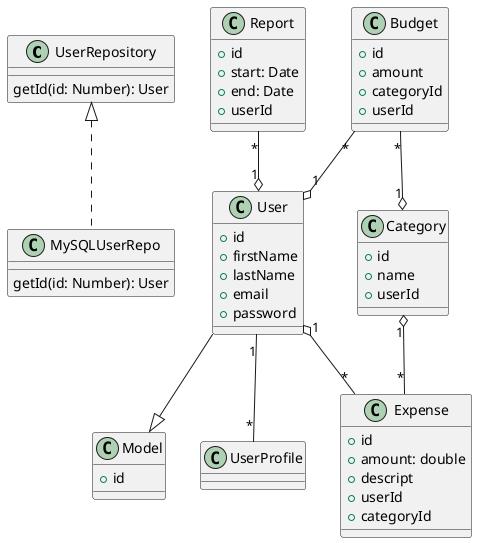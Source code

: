 @startuml

class UserRepository {
    getId(id: Number): User
}

class MySQLUserRepo {
 getId(id: Number): User
}

class Model {
    + id
}

class UserProfile {

}

class User {
    + id
    + firstName
    + lastName
    + email
    + password
}

class Expense {
    + id
    + amount: double
    + descript
    + userId
    + categoryId
}

class Category {
    + id
    + name
    + userId
}

class Budget {
    + id
    + amount
    + categoryId
    + userId
}

class Report {
    + id
    + start: Date
    + end: Date
    + userId
}

UserRepository <|.. MySQLUserRepo

User --|> Model

User "1" o--  "*" Expense
User "1" --  "*" UserProfile
Category "1" o-- "*" Expense

Budget "*" --o "1" Category
Budget "*" --o "1" User
Report "*" --o "1" User


@enduml